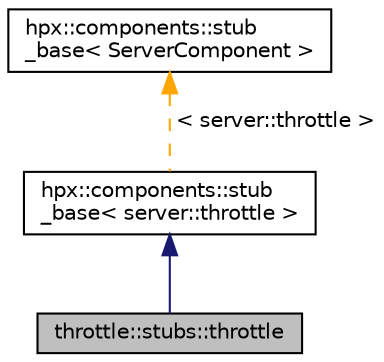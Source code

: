 digraph "throttle::stubs::throttle"
{
  edge [fontname="Helvetica",fontsize="10",labelfontname="Helvetica",labelfontsize="10"];
  node [fontname="Helvetica",fontsize="10",shape=record];
  Node3 [label="throttle::stubs::throttle",height=0.2,width=0.4,color="black", fillcolor="grey75", style="filled", fontcolor="black"];
  Node4 -> Node3 [dir="back",color="midnightblue",fontsize="10",style="solid",fontname="Helvetica"];
  Node4 [label="hpx::components::stub\l_base\< server::throttle \>",height=0.2,width=0.4,color="black", fillcolor="white", style="filled",URL="$de/dfa/structhpx_1_1components_1_1stub__base.html"];
  Node5 -> Node4 [dir="back",color="orange",fontsize="10",style="dashed",label=" \< server::throttle \>" ,fontname="Helvetica"];
  Node5 [label="hpx::components::stub\l_base\< ServerComponent \>",height=0.2,width=0.4,color="black", fillcolor="white", style="filled",URL="$de/dfa/structhpx_1_1components_1_1stub__base.html"];
}
